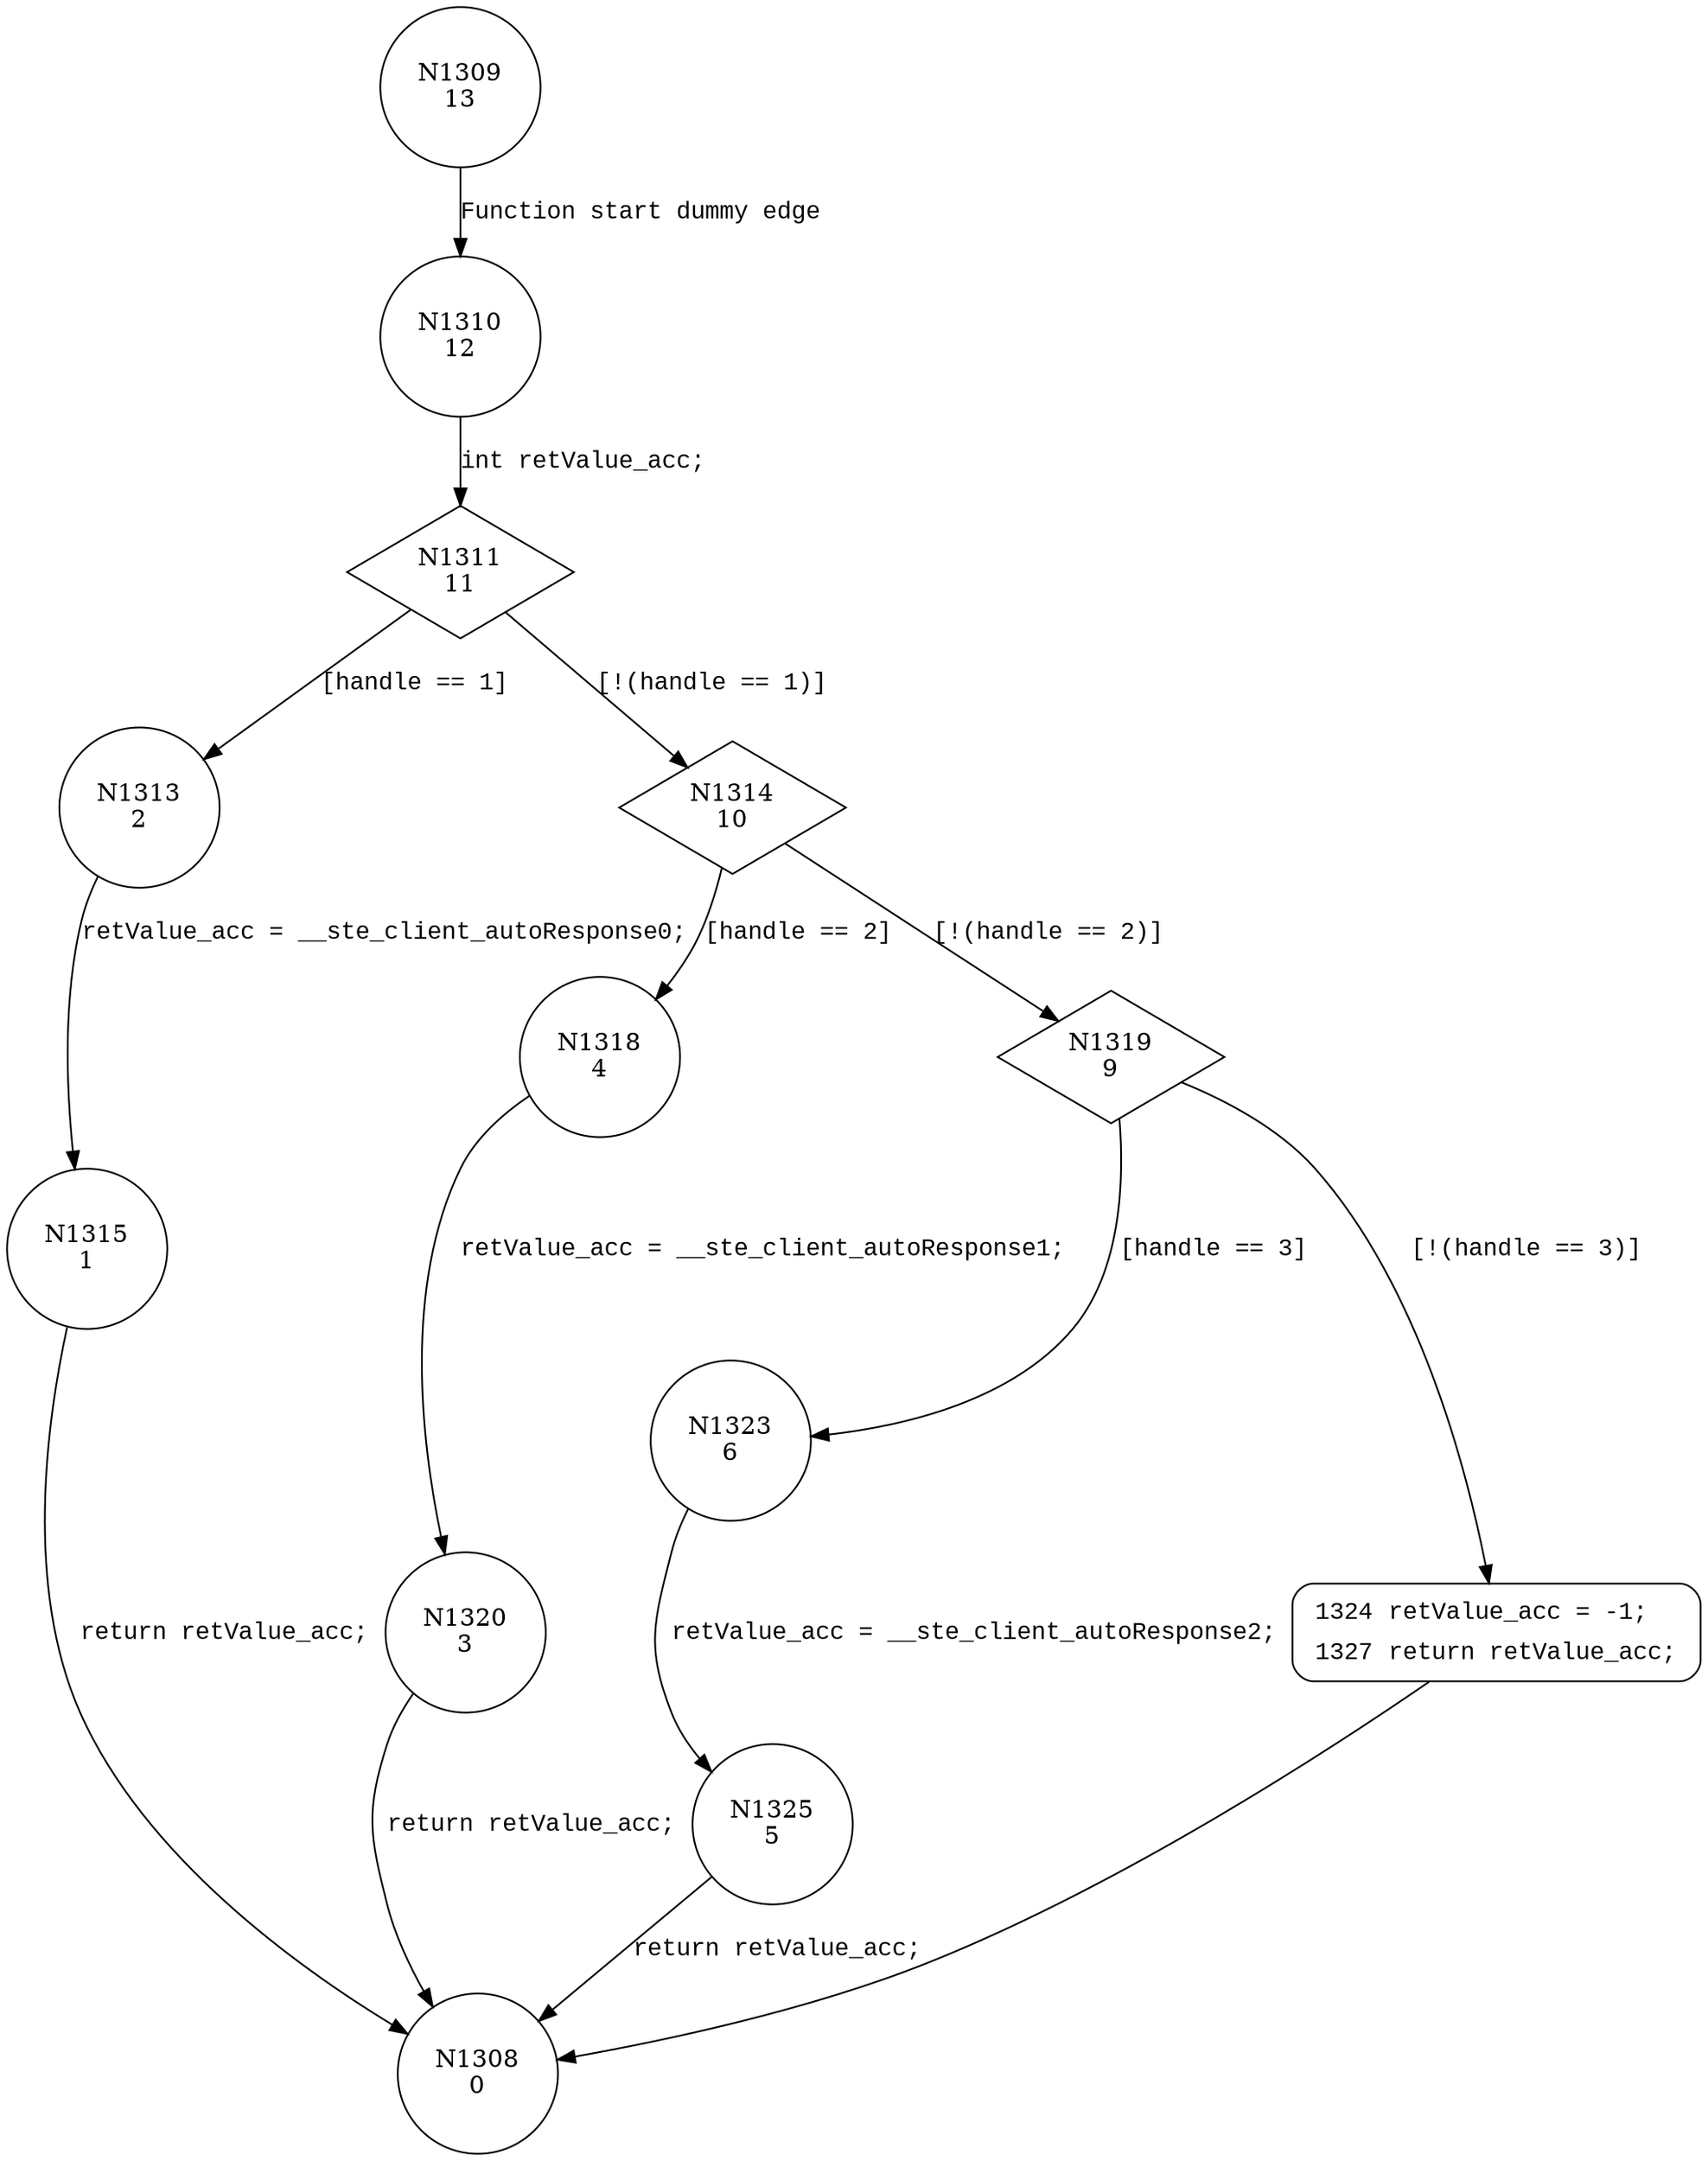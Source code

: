 digraph getClientAutoResponse {
1309 [shape="circle" label="N1309\n13"]
1310 [shape="circle" label="N1310\n12"]
1311 [shape="diamond" label="N1311\n11"]
1313 [shape="circle" label="N1313\n2"]
1314 [shape="diamond" label="N1314\n10"]
1318 [shape="circle" label="N1318\n4"]
1319 [shape="diamond" label="N1319\n9"]
1323 [shape="circle" label="N1323\n6"]
1324 [shape="circle" label="N1324\n8"]
1325 [shape="circle" label="N1325\n5"]
1320 [shape="circle" label="N1320\n3"]
1315 [shape="circle" label="N1315\n1"]
1308 [shape="circle" label="N1308\n0"]
1324 [style="filled,bold" penwidth="1" fillcolor="white" fontname="Courier New" shape="Mrecord" label=<<table border="0" cellborder="0" cellpadding="3" bgcolor="white"><tr><td align="right">1324</td><td align="left">retValue_acc = -1;</td></tr><tr><td align="right">1327</td><td align="left">return retValue_acc;</td></tr></table>>]
1324 -> 1308[label=""]
1309 -> 1310 [label="Function start dummy edge" fontname="Courier New"]
1311 -> 1313 [label="[handle == 1]" fontname="Courier New"]
1311 -> 1314 [label="[!(handle == 1)]" fontname="Courier New"]
1314 -> 1318 [label="[handle == 2]" fontname="Courier New"]
1314 -> 1319 [label="[!(handle == 2)]" fontname="Courier New"]
1319 -> 1323 [label="[handle == 3]" fontname="Courier New"]
1319 -> 1324 [label="[!(handle == 3)]" fontname="Courier New"]
1323 -> 1325 [label="retValue_acc = __ste_client_autoResponse2;" fontname="Courier New"]
1318 -> 1320 [label="retValue_acc = __ste_client_autoResponse1;" fontname="Courier New"]
1313 -> 1315 [label="retValue_acc = __ste_client_autoResponse0;" fontname="Courier New"]
1310 -> 1311 [label="int retValue_acc;" fontname="Courier New"]
1325 -> 1308 [label="return retValue_acc;" fontname="Courier New"]
1320 -> 1308 [label="return retValue_acc;" fontname="Courier New"]
1315 -> 1308 [label="return retValue_acc;" fontname="Courier New"]
}